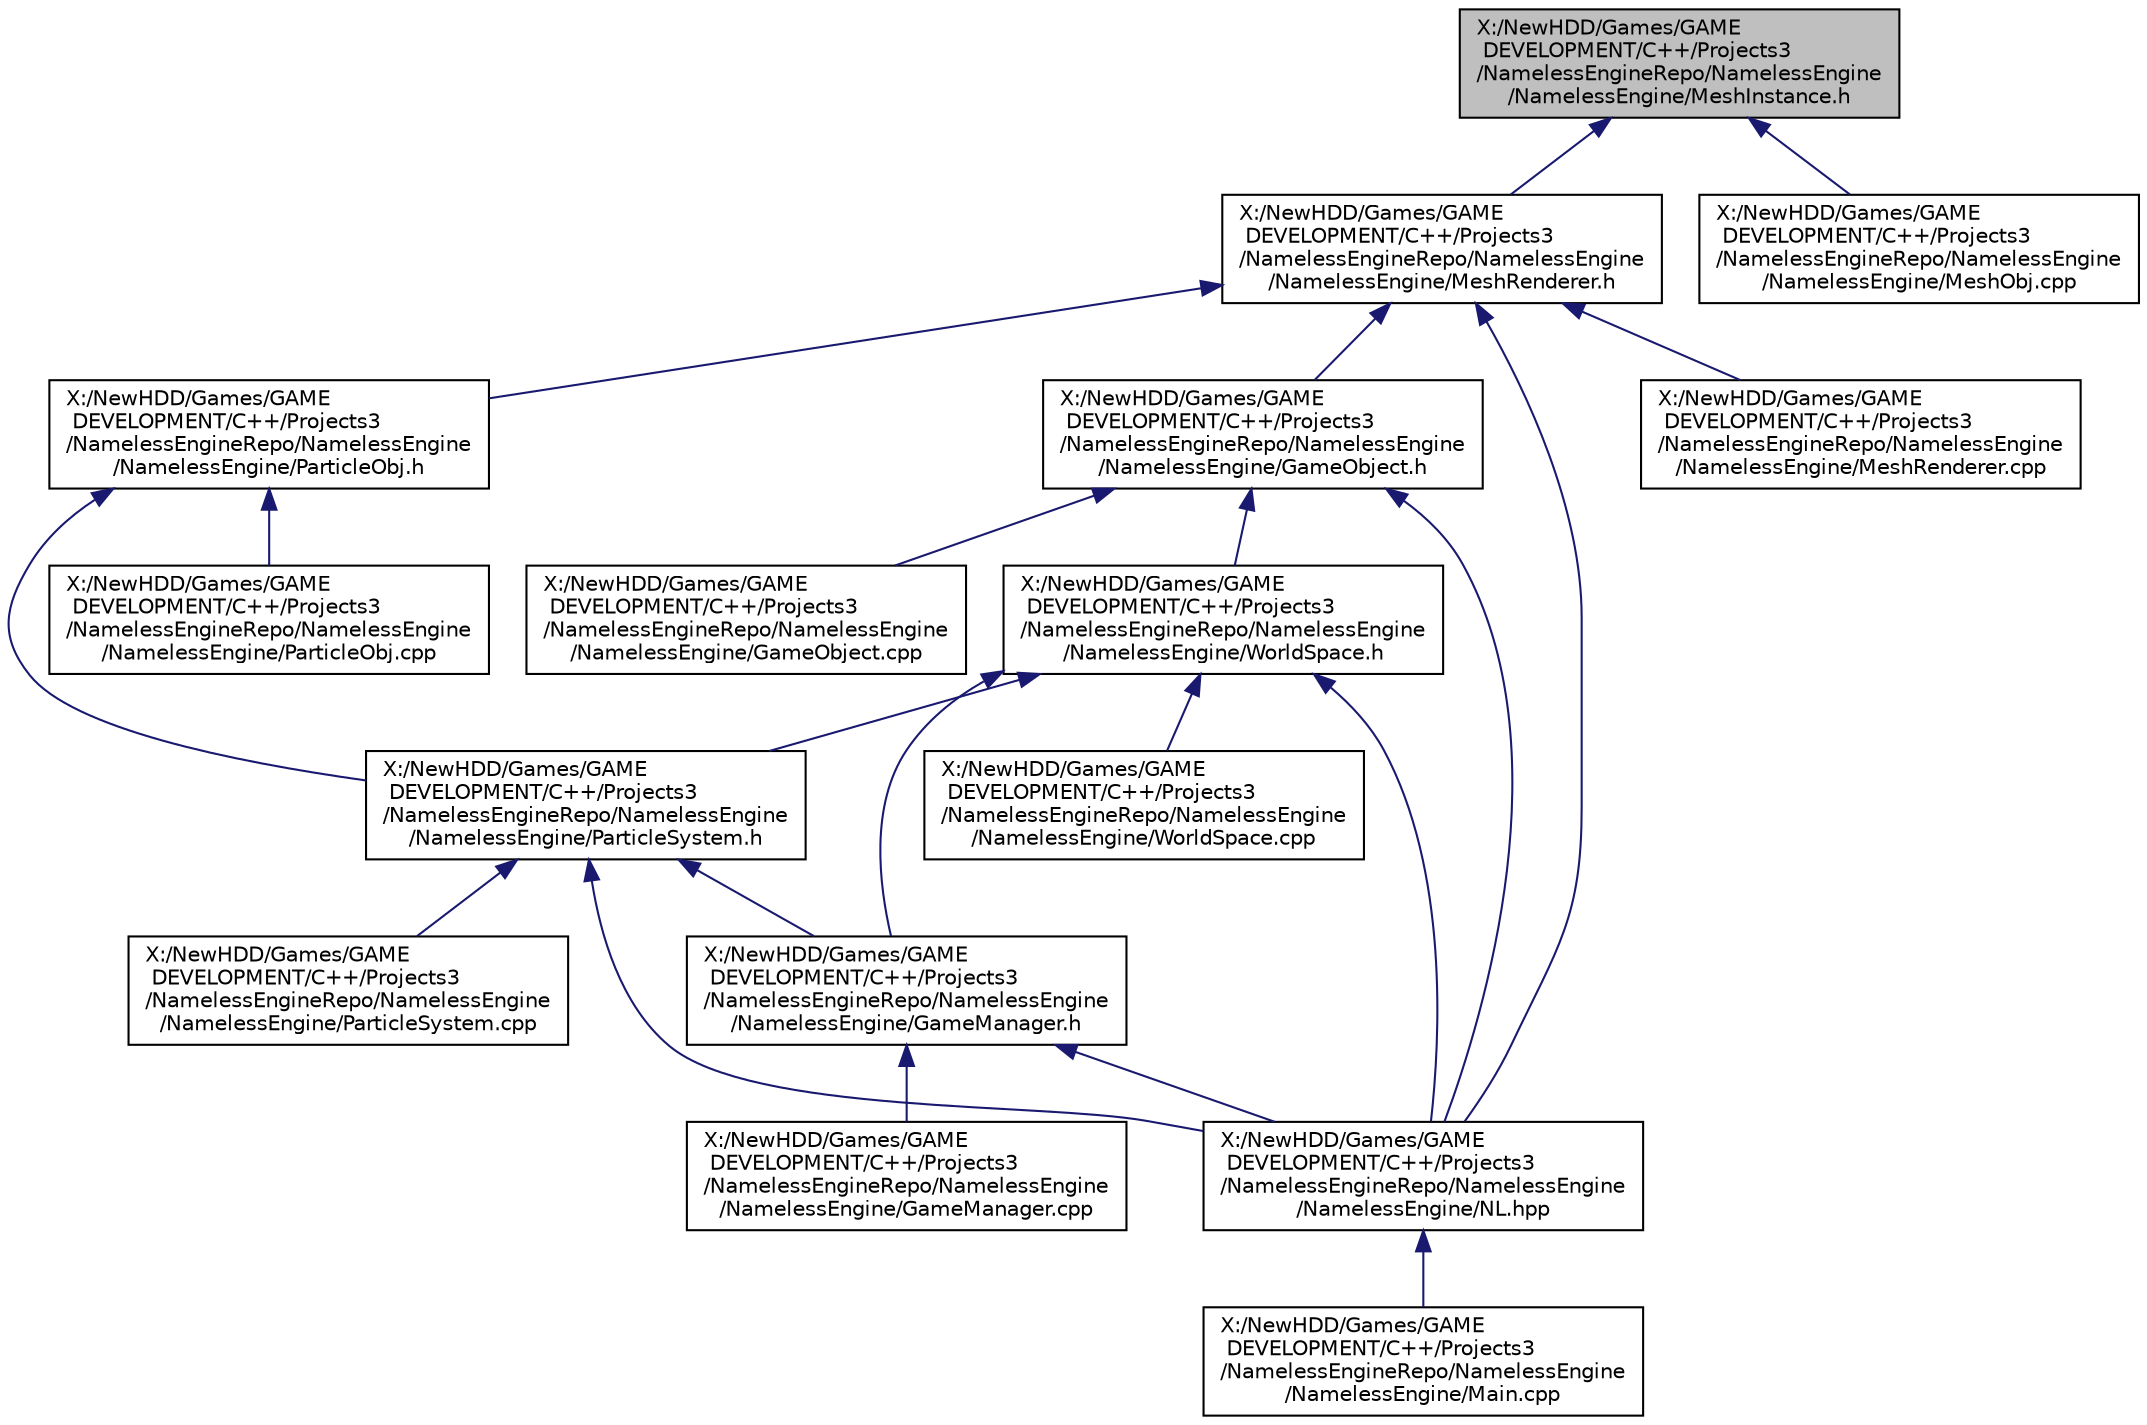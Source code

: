 digraph "X:/NewHDD/Games/GAME DEVELOPMENT/C++/Projects3/NamelessEngineRepo/NamelessEngine/NamelessEngine/MeshInstance.h"
{
  edge [fontname="Helvetica",fontsize="10",labelfontname="Helvetica",labelfontsize="10"];
  node [fontname="Helvetica",fontsize="10",shape=record];
  Node15 [label="X:/NewHDD/Games/GAME\l DEVELOPMENT/C++/Projects3\l/NamelessEngineRepo/NamelessEngine\l/NamelessEngine/MeshInstance.h",height=0.2,width=0.4,color="black", fillcolor="grey75", style="filled", fontcolor="black"];
  Node15 -> Node16 [dir="back",color="midnightblue",fontsize="10",style="solid",fontname="Helvetica"];
  Node16 [label="X:/NewHDD/Games/GAME\l DEVELOPMENT/C++/Projects3\l/NamelessEngineRepo/NamelessEngine\l/NamelessEngine/MeshRenderer.h",height=0.2,width=0.4,color="black", fillcolor="white", style="filled",URL="$_mesh_renderer_8h.html"];
  Node16 -> Node17 [dir="back",color="midnightblue",fontsize="10",style="solid",fontname="Helvetica"];
  Node17 [label="X:/NewHDD/Games/GAME\l DEVELOPMENT/C++/Projects3\l/NamelessEngineRepo/NamelessEngine\l/NamelessEngine/GameObject.h",height=0.2,width=0.4,color="black", fillcolor="white", style="filled",URL="$_game_object_8h.html"];
  Node17 -> Node18 [dir="back",color="midnightblue",fontsize="10",style="solid",fontname="Helvetica"];
  Node18 [label="X:/NewHDD/Games/GAME\l DEVELOPMENT/C++/Projects3\l/NamelessEngineRepo/NamelessEngine\l/NamelessEngine/WorldSpace.h",height=0.2,width=0.4,color="black", fillcolor="white", style="filled",URL="$_world_space_8h.html"];
  Node18 -> Node19 [dir="back",color="midnightblue",fontsize="10",style="solid",fontname="Helvetica"];
  Node19 [label="X:/NewHDD/Games/GAME\l DEVELOPMENT/C++/Projects3\l/NamelessEngineRepo/NamelessEngine\l/NamelessEngine/GameManager.h",height=0.2,width=0.4,color="black", fillcolor="white", style="filled",URL="$_game_manager_8h.html"];
  Node19 -> Node20 [dir="back",color="midnightblue",fontsize="10",style="solid",fontname="Helvetica"];
  Node20 [label="X:/NewHDD/Games/GAME\l DEVELOPMENT/C++/Projects3\l/NamelessEngineRepo/NamelessEngine\l/NamelessEngine/GameManager.cpp",height=0.2,width=0.4,color="black", fillcolor="white", style="filled",URL="$_game_manager_8cpp.html"];
  Node19 -> Node21 [dir="back",color="midnightblue",fontsize="10",style="solid",fontname="Helvetica"];
  Node21 [label="X:/NewHDD/Games/GAME\l DEVELOPMENT/C++/Projects3\l/NamelessEngineRepo/NamelessEngine\l/NamelessEngine/NL.hpp",height=0.2,width=0.4,color="black", fillcolor="white", style="filled",URL="$_n_l_8hpp.html"];
  Node21 -> Node22 [dir="back",color="midnightblue",fontsize="10",style="solid",fontname="Helvetica"];
  Node22 [label="X:/NewHDD/Games/GAME\l DEVELOPMENT/C++/Projects3\l/NamelessEngineRepo/NamelessEngine\l/NamelessEngine/Main.cpp",height=0.2,width=0.4,color="black", fillcolor="white", style="filled",URL="$_main_8cpp.html"];
  Node18 -> Node23 [dir="back",color="midnightblue",fontsize="10",style="solid",fontname="Helvetica"];
  Node23 [label="X:/NewHDD/Games/GAME\l DEVELOPMENT/C++/Projects3\l/NamelessEngineRepo/NamelessEngine\l/NamelessEngine/ParticleSystem.h",height=0.2,width=0.4,color="black", fillcolor="white", style="filled",URL="$_particle_system_8h.html"];
  Node23 -> Node19 [dir="back",color="midnightblue",fontsize="10",style="solid",fontname="Helvetica"];
  Node23 -> Node21 [dir="back",color="midnightblue",fontsize="10",style="solid",fontname="Helvetica"];
  Node23 -> Node24 [dir="back",color="midnightblue",fontsize="10",style="solid",fontname="Helvetica"];
  Node24 [label="X:/NewHDD/Games/GAME\l DEVELOPMENT/C++/Projects3\l/NamelessEngineRepo/NamelessEngine\l/NamelessEngine/ParticleSystem.cpp",height=0.2,width=0.4,color="black", fillcolor="white", style="filled",URL="$_particle_system_8cpp.html"];
  Node18 -> Node21 [dir="back",color="midnightblue",fontsize="10",style="solid",fontname="Helvetica"];
  Node18 -> Node25 [dir="back",color="midnightblue",fontsize="10",style="solid",fontname="Helvetica"];
  Node25 [label="X:/NewHDD/Games/GAME\l DEVELOPMENT/C++/Projects3\l/NamelessEngineRepo/NamelessEngine\l/NamelessEngine/WorldSpace.cpp",height=0.2,width=0.4,color="black", fillcolor="white", style="filled",URL="$_world_space_8cpp.html"];
  Node17 -> Node26 [dir="back",color="midnightblue",fontsize="10",style="solid",fontname="Helvetica"];
  Node26 [label="X:/NewHDD/Games/GAME\l DEVELOPMENT/C++/Projects3\l/NamelessEngineRepo/NamelessEngine\l/NamelessEngine/GameObject.cpp",height=0.2,width=0.4,color="black", fillcolor="white", style="filled",URL="$_game_object_8cpp.html"];
  Node17 -> Node21 [dir="back",color="midnightblue",fontsize="10",style="solid",fontname="Helvetica"];
  Node16 -> Node27 [dir="back",color="midnightblue",fontsize="10",style="solid",fontname="Helvetica"];
  Node27 [label="X:/NewHDD/Games/GAME\l DEVELOPMENT/C++/Projects3\l/NamelessEngineRepo/NamelessEngine\l/NamelessEngine/ParticleObj.h",height=0.2,width=0.4,color="black", fillcolor="white", style="filled",URL="$_particle_obj_8h.html"];
  Node27 -> Node23 [dir="back",color="midnightblue",fontsize="10",style="solid",fontname="Helvetica"];
  Node27 -> Node28 [dir="back",color="midnightblue",fontsize="10",style="solid",fontname="Helvetica"];
  Node28 [label="X:/NewHDD/Games/GAME\l DEVELOPMENT/C++/Projects3\l/NamelessEngineRepo/NamelessEngine\l/NamelessEngine/ParticleObj.cpp",height=0.2,width=0.4,color="black", fillcolor="white", style="filled",URL="$_particle_obj_8cpp.html"];
  Node16 -> Node21 [dir="back",color="midnightblue",fontsize="10",style="solid",fontname="Helvetica"];
  Node16 -> Node29 [dir="back",color="midnightblue",fontsize="10",style="solid",fontname="Helvetica"];
  Node29 [label="X:/NewHDD/Games/GAME\l DEVELOPMENT/C++/Projects3\l/NamelessEngineRepo/NamelessEngine\l/NamelessEngine/MeshRenderer.cpp",height=0.2,width=0.4,color="black", fillcolor="white", style="filled",URL="$_mesh_renderer_8cpp.html"];
  Node15 -> Node30 [dir="back",color="midnightblue",fontsize="10",style="solid",fontname="Helvetica"];
  Node30 [label="X:/NewHDD/Games/GAME\l DEVELOPMENT/C++/Projects3\l/NamelessEngineRepo/NamelessEngine\l/NamelessEngine/MeshObj.cpp",height=0.2,width=0.4,color="black", fillcolor="white", style="filled",URL="$_mesh_obj_8cpp.html"];
}
